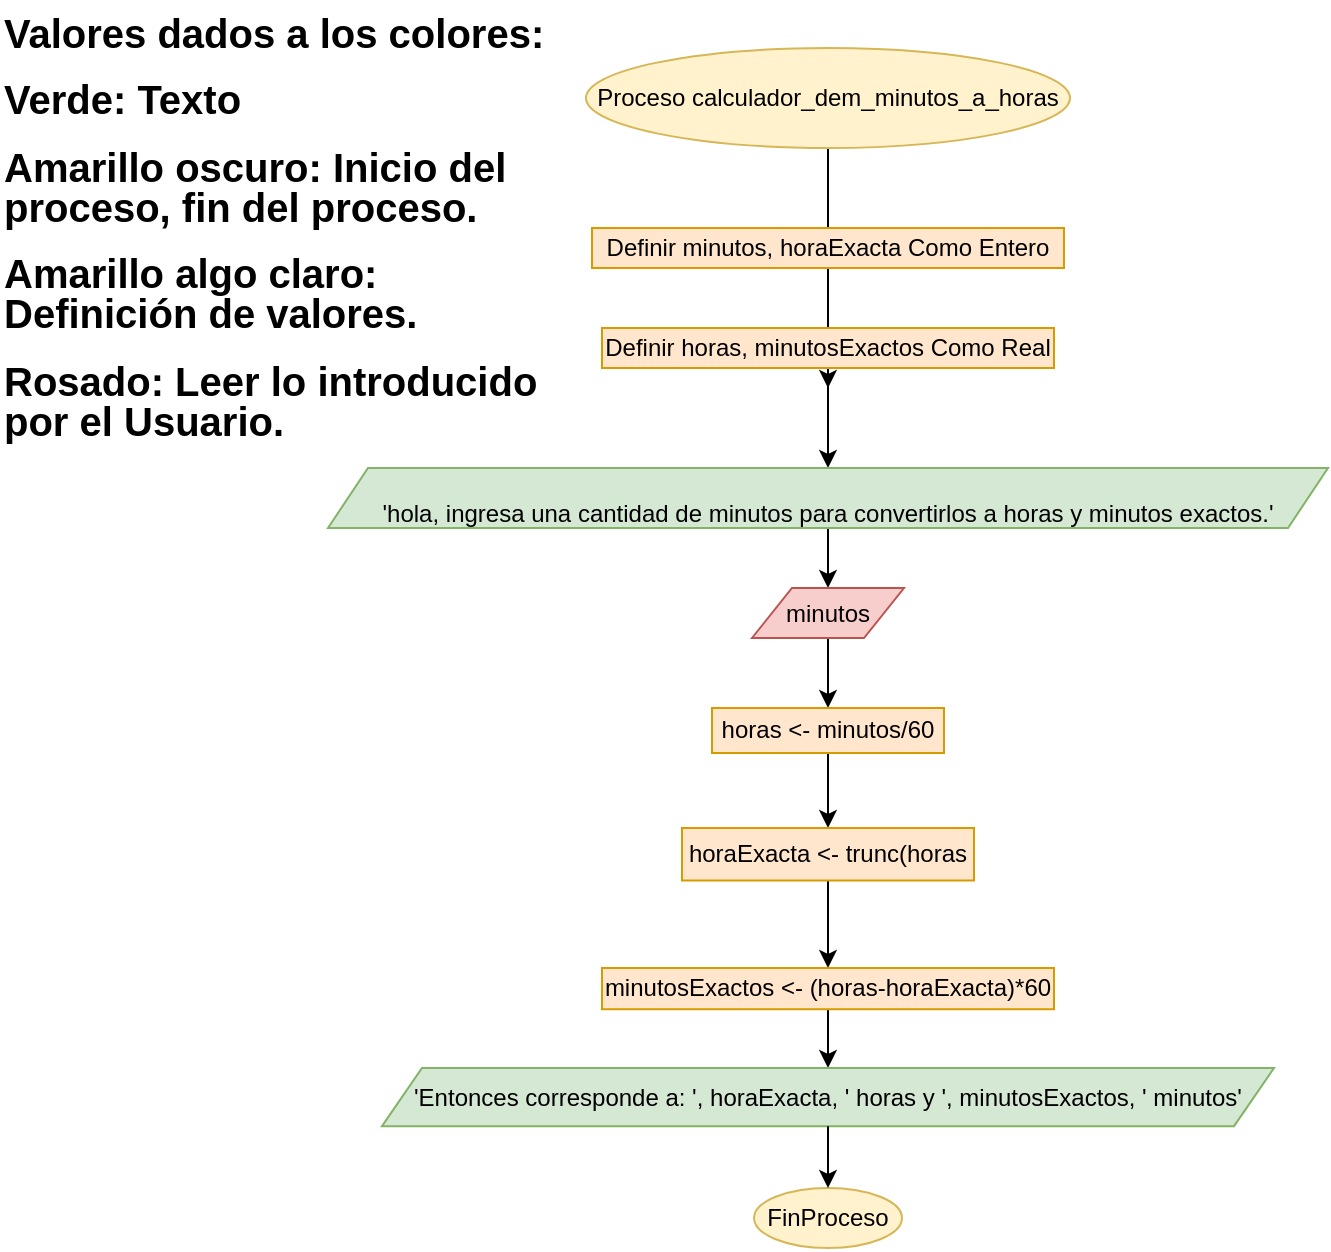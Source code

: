 <mxfile version="24.3.1" type="github">
  <diagram name="Página-1" id="n0UgGHb3SWpLabM3e7FU">
    <mxGraphModel dx="1105" dy="742" grid="1" gridSize="10" guides="1" tooltips="1" connect="1" arrows="1" fold="1" page="1" pageScale="1" pageWidth="827" pageHeight="1169" math="0" shadow="0">
      <root>
        <mxCell id="0" />
        <mxCell id="1" parent="0" />
        <mxCell id="etPBZE6zym6e2e91FmV_-5" style="edgeStyle=orthogonalEdgeStyle;rounded=0;orthogonalLoop=1;jettySize=auto;html=1;" parent="1" source="etPBZE6zym6e2e91FmV_-1" edge="1">
          <mxGeometry relative="1" as="geometry">
            <mxPoint x="414" y="130" as="targetPoint" />
          </mxGeometry>
        </mxCell>
        <mxCell id="etPBZE6zym6e2e91FmV_-1" value="Proceso calculador_dem_minutos_a_horas" style="ellipse;whiteSpace=wrap;html=1;fillColor=#fff2cc;strokeColor=#d6b656;" parent="1" vertex="1">
          <mxGeometry x="293" y="30" width="242" height="50" as="geometry" />
        </mxCell>
        <mxCell id="etPBZE6zym6e2e91FmV_-15" style="edgeStyle=orthogonalEdgeStyle;rounded=0;orthogonalLoop=1;jettySize=auto;html=1;exitX=0.5;exitY=1;exitDx=0;exitDy=0;" parent="1" source="etPBZE6zym6e2e91FmV_-14" edge="1">
          <mxGeometry relative="1" as="geometry">
            <mxPoint x="414" y="200" as="targetPoint" />
          </mxGeometry>
        </mxCell>
        <mxCell id="etPBZE6zym6e2e91FmV_-14" value="Definir minutos, horaExacta Como Entero" style="rounded=0;whiteSpace=wrap;html=1;fillColor=#ffe6cc;strokeColor=#d79b00;" parent="1" vertex="1">
          <mxGeometry x="296" y="120" width="236" height="20" as="geometry" />
        </mxCell>
        <mxCell id="etPBZE6zym6e2e91FmV_-21" value="" style="edgeStyle=orthogonalEdgeStyle;rounded=0;orthogonalLoop=1;jettySize=auto;html=1;" parent="1" source="etPBZE6zym6e2e91FmV_-16" target="etPBZE6zym6e2e91FmV_-20" edge="1">
          <mxGeometry relative="1" as="geometry" />
        </mxCell>
        <mxCell id="etPBZE6zym6e2e91FmV_-16" value="Definir horas, minutosExactos Como Real" style="rounded=0;whiteSpace=wrap;html=1;fillColor=#ffe6cc;strokeColor=#d79b00;" parent="1" vertex="1">
          <mxGeometry x="301" y="170" width="226" height="20" as="geometry" />
        </mxCell>
        <mxCell id="etPBZE6zym6e2e91FmV_-24" value="" style="edgeStyle=orthogonalEdgeStyle;rounded=0;orthogonalLoop=1;jettySize=auto;html=1;" parent="1" source="etPBZE6zym6e2e91FmV_-20" target="etPBZE6zym6e2e91FmV_-23" edge="1">
          <mxGeometry relative="1" as="geometry" />
        </mxCell>
        <mxCell id="etPBZE6zym6e2e91FmV_-20" value="&lt;br&gt;&#39;hola, ingresa una cantidad de minutos para convertirlos a horas y minutos exactos.&#39;" style="shape=parallelogram;perimeter=parallelogramPerimeter;whiteSpace=wrap;html=1;fixedSize=1;rounded=0;fillColor=#d5e8d4;strokeColor=#82b366;" parent="1" vertex="1">
          <mxGeometry x="164" y="240" width="500" height="30" as="geometry" />
        </mxCell>
        <mxCell id="etPBZE6zym6e2e91FmV_-26" value="" style="edgeStyle=orthogonalEdgeStyle;rounded=0;orthogonalLoop=1;jettySize=auto;html=1;" parent="1" source="etPBZE6zym6e2e91FmV_-23" target="etPBZE6zym6e2e91FmV_-25" edge="1">
          <mxGeometry relative="1" as="geometry" />
        </mxCell>
        <mxCell id="etPBZE6zym6e2e91FmV_-23" value="minutos" style="shape=parallelogram;perimeter=parallelogramPerimeter;whiteSpace=wrap;html=1;fixedSize=1;rounded=0;fillColor=#f8cecc;strokeColor=#b85450;" parent="1" vertex="1">
          <mxGeometry x="376" y="300" width="76" height="25" as="geometry" />
        </mxCell>
        <mxCell id="etPBZE6zym6e2e91FmV_-31" value="" style="edgeStyle=orthogonalEdgeStyle;rounded=0;orthogonalLoop=1;jettySize=auto;html=1;" parent="1" source="etPBZE6zym6e2e91FmV_-25" target="etPBZE6zym6e2e91FmV_-30" edge="1">
          <mxGeometry relative="1" as="geometry" />
        </mxCell>
        <mxCell id="etPBZE6zym6e2e91FmV_-25" value="horas &lt;- minutos/60" style="whiteSpace=wrap;html=1;rounded=0;fillColor=#ffe6cc;strokeColor=#d79b00;" parent="1" vertex="1">
          <mxGeometry x="356" y="360" width="116" height="22.5" as="geometry" />
        </mxCell>
        <mxCell id="etPBZE6zym6e2e91FmV_-33" value="" style="edgeStyle=orthogonalEdgeStyle;rounded=0;orthogonalLoop=1;jettySize=auto;html=1;" parent="1" source="etPBZE6zym6e2e91FmV_-30" target="etPBZE6zym6e2e91FmV_-32" edge="1">
          <mxGeometry relative="1" as="geometry" />
        </mxCell>
        <mxCell id="etPBZE6zym6e2e91FmV_-30" value="horaExacta &lt;- trunc(horas" style="whiteSpace=wrap;html=1;rounded=0;fillColor=#ffe6cc;strokeColor=#d79b00;" parent="1" vertex="1">
          <mxGeometry x="341" y="420" width="146" height="26.25" as="geometry" />
        </mxCell>
        <mxCell id="etPBZE6zym6e2e91FmV_-35" value="" style="edgeStyle=orthogonalEdgeStyle;rounded=0;orthogonalLoop=1;jettySize=auto;html=1;" parent="1" source="etPBZE6zym6e2e91FmV_-32" target="etPBZE6zym6e2e91FmV_-34" edge="1">
          <mxGeometry relative="1" as="geometry" />
        </mxCell>
        <mxCell id="etPBZE6zym6e2e91FmV_-32" value="minutosExactos &lt;- (horas-horaExacta)*60" style="whiteSpace=wrap;html=1;rounded=0;fillColor=#ffe6cc;strokeColor=#d79b00;" parent="1" vertex="1">
          <mxGeometry x="301" y="490" width="226" height="20.62" as="geometry" />
        </mxCell>
        <mxCell id="etPBZE6zym6e2e91FmV_-34" value="&#39;Entonces corresponde a: &#39;, horaExacta, &#39; horas y &#39;, minutosExactos, &#39; minutos&#39;" style="shape=parallelogram;perimeter=parallelogramPerimeter;whiteSpace=wrap;html=1;fixedSize=1;rounded=0;fillColor=#d5e8d4;strokeColor=#82b366;" parent="1" vertex="1">
          <mxGeometry x="191" y="540" width="446" height="29.07" as="geometry" />
        </mxCell>
        <mxCell id="etPBZE6zym6e2e91FmV_-38" value="FinProceso" style="ellipse;whiteSpace=wrap;html=1;fillColor=#fff2cc;strokeColor=#d6b656;" parent="1" vertex="1">
          <mxGeometry x="377" y="600" width="74" height="30" as="geometry" />
        </mxCell>
        <mxCell id="etPBZE6zym6e2e91FmV_-40" value="" style="endArrow=classic;html=1;rounded=0;entryX=0.5;entryY=0;entryDx=0;entryDy=0;exitX=0.5;exitY=1;exitDx=0;exitDy=0;" parent="1" source="etPBZE6zym6e2e91FmV_-34" target="etPBZE6zym6e2e91FmV_-38" edge="1">
          <mxGeometry width="50" height="50" relative="1" as="geometry">
            <mxPoint x="414" y="600" as="sourcePoint" />
            <mxPoint x="430" y="670" as="targetPoint" />
          </mxGeometry>
        </mxCell>
        <mxCell id="8oT4SvYe4FNtadJ8V1Y8-1" value="&lt;h1 style=&quot;margin-top: 0px; line-height: 100%; font-size: 20px;&quot;&gt;&lt;font style=&quot;font-size: 20px;&quot;&gt;Valores dados a los colores:&lt;/font&gt;&lt;/h1&gt;&lt;h1 style=&quot;margin-top: 0px; line-height: 100%; font-size: 20px;&quot;&gt;&lt;font style=&quot;font-size: 20px;&quot;&gt;Verde: Texto&lt;/font&gt;&lt;/h1&gt;&lt;h1 style=&quot;margin-top: 0px; line-height: 100%; font-size: 20px;&quot;&gt;&lt;font style=&quot;font-size: 20px;&quot;&gt;Amarillo oscuro: Inicio del proceso, fin del proceso.&lt;/font&gt;&lt;/h1&gt;&lt;h1 style=&quot;margin-top: 0px; line-height: 100%; font-size: 20px;&quot;&gt;&lt;font style=&quot;font-size: 20px;&quot;&gt;Amarillo algo claro: Definición de valores.&lt;/font&gt;&lt;/h1&gt;&lt;h1 style=&quot;margin-top: 0px; line-height: 100%; font-size: 20px;&quot;&gt;&lt;font style=&quot;font-size: 20px;&quot;&gt;Rosado: Leer lo introducido por el Usuario.&lt;/font&gt;&lt;/h1&gt;" style="text;html=1;whiteSpace=wrap;overflow=hidden;rounded=0;" vertex="1" parent="1">
          <mxGeometry y="6.25" width="280" height="223.75" as="geometry" />
        </mxCell>
      </root>
    </mxGraphModel>
  </diagram>
</mxfile>
